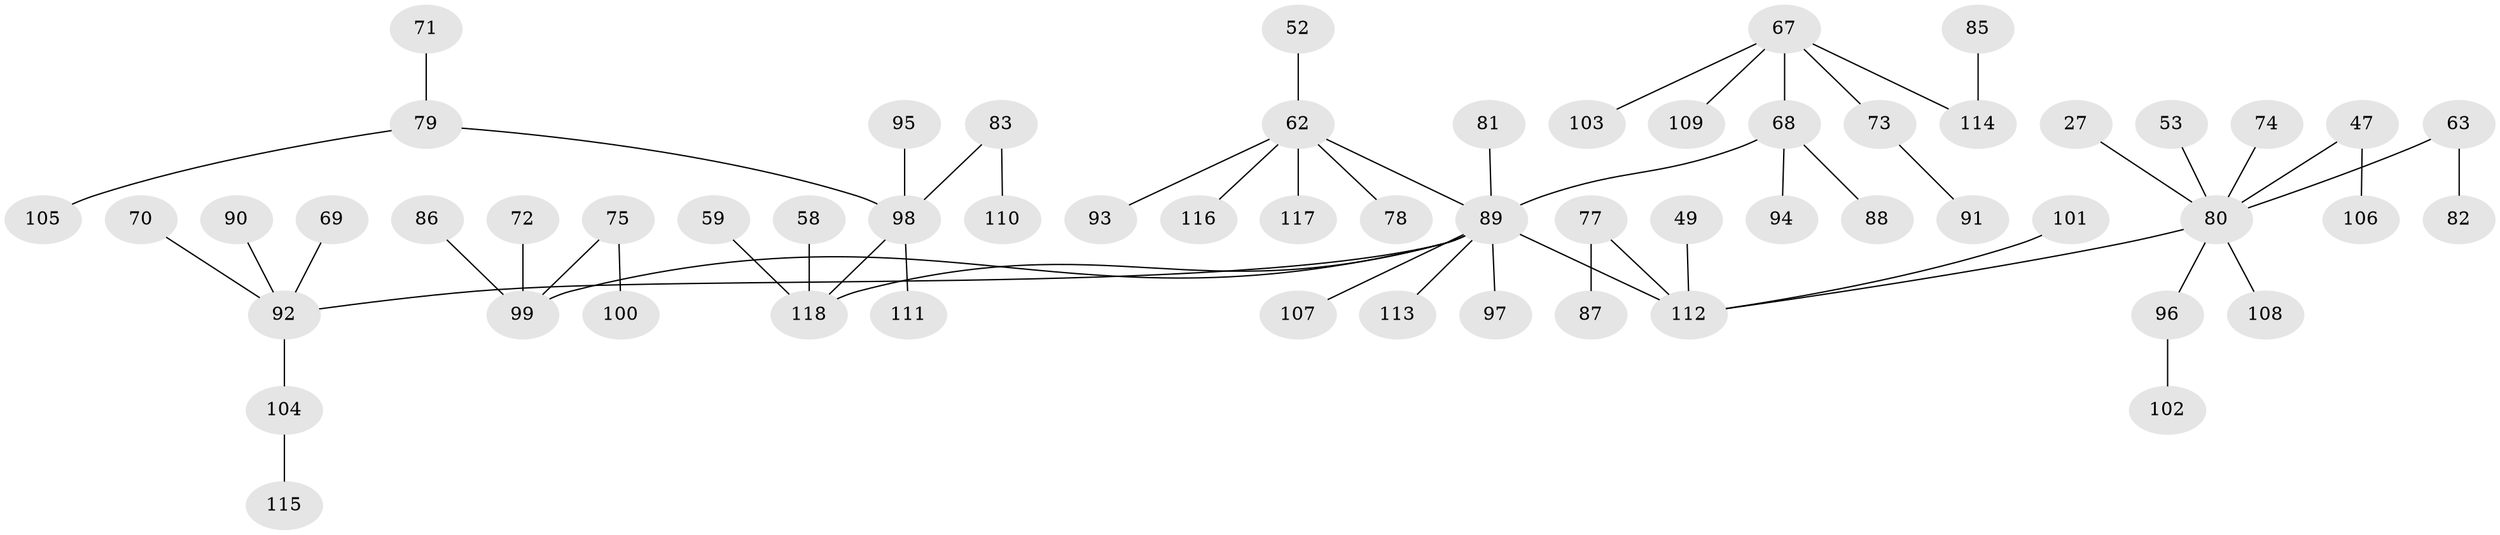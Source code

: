 // original degree distribution, {4: 0.06779661016949153, 6: 0.01694915254237288, 3: 0.15254237288135594, 5: 0.025423728813559324, 2: 0.23728813559322035, 7: 0.00847457627118644, 1: 0.4915254237288136}
// Generated by graph-tools (version 1.1) at 2025/52/03/09/25 04:52:35]
// undirected, 59 vertices, 58 edges
graph export_dot {
graph [start="1"]
  node [color=gray90,style=filled];
  27;
  47;
  49;
  52;
  53;
  58;
  59;
  62 [super="+61"];
  63;
  67 [super="+22+35"];
  68 [super="+12"];
  69;
  70;
  71;
  72;
  73;
  74;
  75 [super="+56"];
  77;
  78;
  79 [super="+64"];
  80 [super="+42+45+19"];
  81;
  82;
  83;
  85;
  86;
  87;
  88;
  89 [super="+41+54+50+25+51+55+57+76"];
  90;
  91;
  92 [super="+60"];
  93;
  94;
  95;
  96;
  97;
  98 [super="+66+65"];
  99 [super="+9+10+13+14+46"];
  100;
  101;
  102;
  103;
  104;
  105;
  106;
  107;
  108;
  109;
  110;
  111;
  112 [super="+16+21+26+38+34"];
  113;
  114 [super="+84"];
  115;
  116;
  117;
  118 [super="+44"];
  27 -- 80;
  47 -- 106;
  47 -- 80;
  49 -- 112;
  52 -- 62;
  53 -- 80;
  58 -- 118;
  59 -- 118;
  62 -- 116;
  62 -- 117;
  62 -- 89;
  62 -- 93;
  62 -- 78;
  63 -- 82;
  63 -- 80;
  67 -- 73;
  67 -- 109;
  67 -- 68;
  67 -- 114;
  67 -- 103;
  68 -- 88;
  68 -- 94;
  68 -- 89;
  69 -- 92;
  70 -- 92;
  71 -- 79;
  72 -- 99;
  73 -- 91;
  74 -- 80;
  75 -- 99;
  75 -- 100;
  77 -- 87;
  77 -- 112;
  79 -- 105;
  79 -- 98;
  80 -- 96;
  80 -- 108;
  80 -- 112;
  81 -- 89;
  83 -- 110;
  83 -- 98;
  85 -- 114;
  86 -- 99;
  89 -- 99;
  89 -- 112;
  89 -- 118;
  89 -- 92;
  89 -- 97;
  89 -- 113;
  89 -- 107;
  90 -- 92;
  92 -- 104;
  95 -- 98;
  96 -- 102;
  98 -- 111;
  98 -- 118;
  101 -- 112;
  104 -- 115;
}

